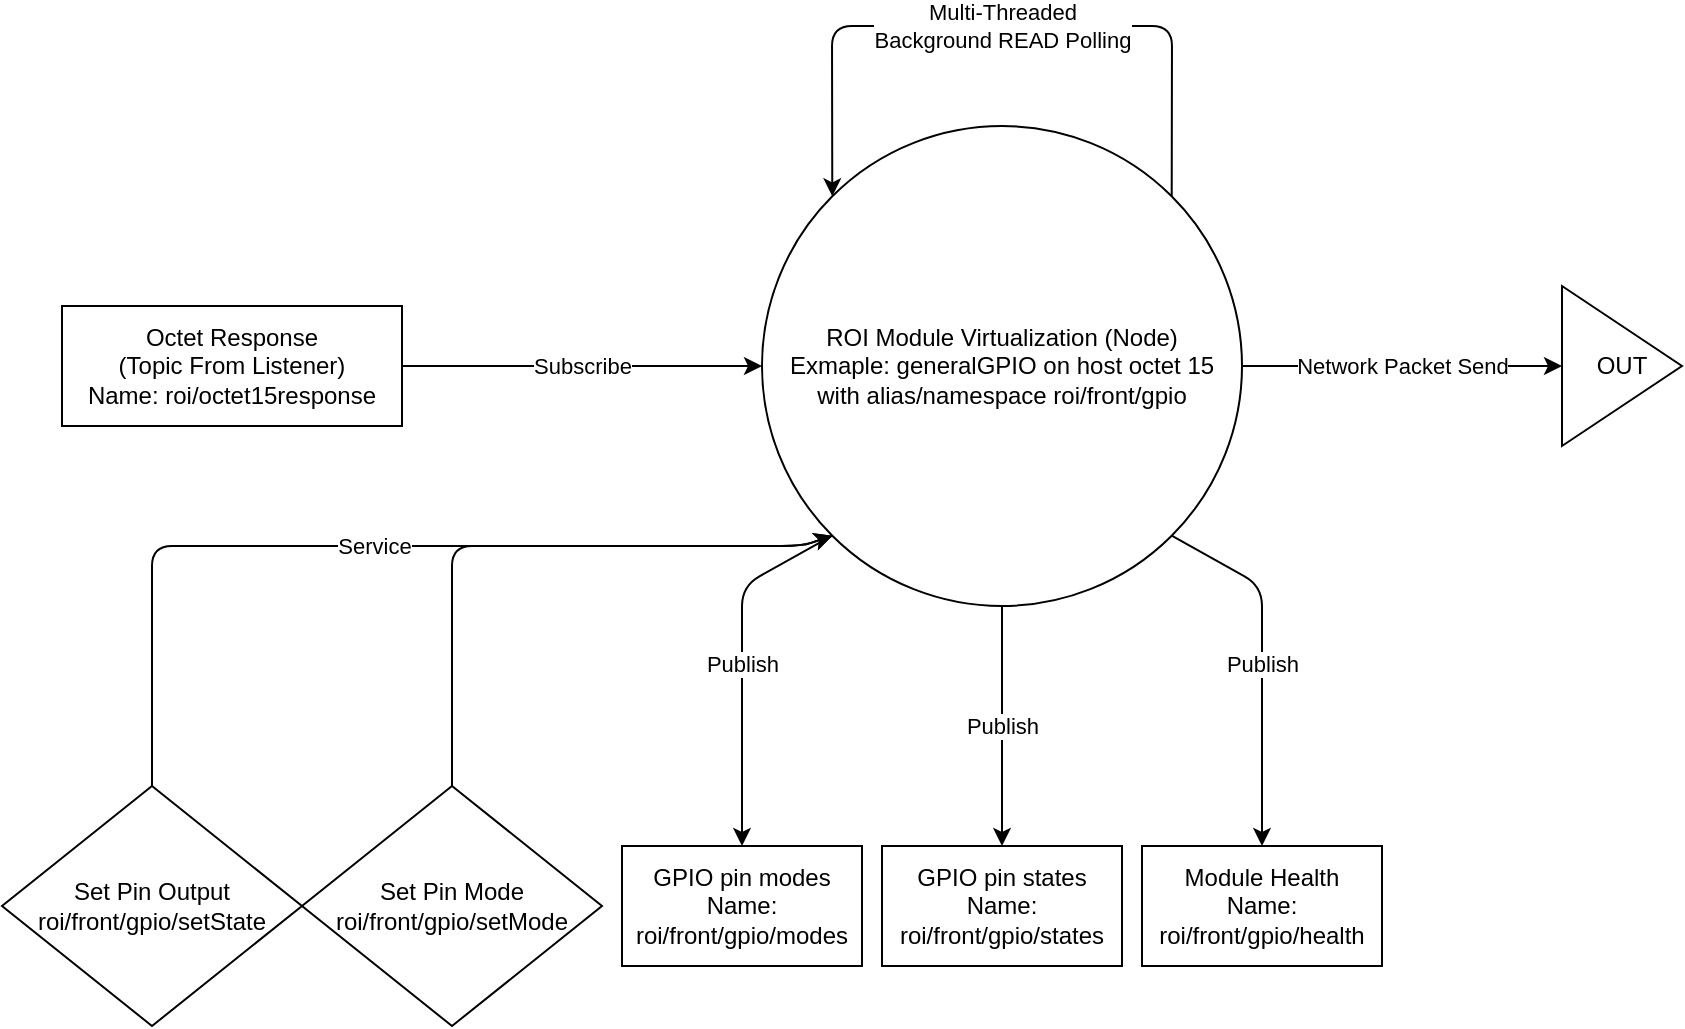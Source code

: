<mxfile>
    <diagram id="IXwkxLeRtxxvtkipXYIu" name="Page-1">
        <mxGraphModel dx="2020" dy="787" grid="1" gridSize="10" guides="1" tooltips="1" connect="1" arrows="1" fold="1" page="1" pageScale="1" pageWidth="850" pageHeight="1100" math="0" shadow="0">
            <root>
                <mxCell id="0"/>
                <mxCell id="1" parent="0"/>
                <mxCell id="8" value="Publish" style="edgeStyle=none;html=1;exitX=0;exitY=1;exitDx=0;exitDy=0;entryX=0.5;entryY=0;entryDx=0;entryDy=0;" edge="1" parent="1" source="2" target="5">
                    <mxGeometry relative="1" as="geometry">
                        <Array as="points">
                            <mxPoint x="350" y="430"/>
                        </Array>
                    </mxGeometry>
                </mxCell>
                <mxCell id="9" value="Publish" style="edgeStyle=none;html=1;exitX=0.5;exitY=1;exitDx=0;exitDy=0;entryX=0.5;entryY=0;entryDx=0;entryDy=0;" edge="1" parent="1" source="2" target="6">
                    <mxGeometry relative="1" as="geometry">
                        <Array as="points">
                            <mxPoint x="480" y="480"/>
                        </Array>
                    </mxGeometry>
                </mxCell>
                <mxCell id="10" value="Publish" style="edgeStyle=none;html=1;exitX=1;exitY=1;exitDx=0;exitDy=0;entryX=0.5;entryY=0;entryDx=0;entryDy=0;" edge="1" parent="1" source="2" target="7">
                    <mxGeometry relative="1" as="geometry">
                        <Array as="points">
                            <mxPoint x="610" y="430"/>
                        </Array>
                    </mxGeometry>
                </mxCell>
                <mxCell id="12" value="Network Packet Send" style="edgeStyle=none;html=1;exitX=1;exitY=0.5;exitDx=0;exitDy=0;entryX=0;entryY=0.5;entryDx=0;entryDy=0;" edge="1" parent="1" source="2" target="11">
                    <mxGeometry relative="1" as="geometry"/>
                </mxCell>
                <mxCell id="2" value="ROI Module Virtualization (Node)&lt;br&gt;Exmaple: generalGPIO on host octet 15&lt;br&gt;with alias/namespace roi/front/gpio" style="ellipse;whiteSpace=wrap;html=1;aspect=fixed;" vertex="1" parent="1">
                    <mxGeometry x="360" y="200" width="240" height="240" as="geometry"/>
                </mxCell>
                <mxCell id="4" value="Subscribe" style="edgeStyle=none;html=1;exitX=1;exitY=0.5;exitDx=0;exitDy=0;entryX=0;entryY=0.5;entryDx=0;entryDy=0;" edge="1" parent="1" source="3" target="2">
                    <mxGeometry relative="1" as="geometry"/>
                </mxCell>
                <mxCell id="3" value="Octet Response&lt;br&gt;(Topic From Listener)&lt;br&gt;Name: roi/octet15response" style="rounded=0;whiteSpace=wrap;html=1;" vertex="1" parent="1">
                    <mxGeometry x="10" y="290" width="170" height="60" as="geometry"/>
                </mxCell>
                <mxCell id="5" value="GPIO pin modes&lt;br&gt;Name: roi/front/gpio/modes" style="rounded=0;whiteSpace=wrap;html=1;" vertex="1" parent="1">
                    <mxGeometry x="290" y="560" width="120" height="60" as="geometry"/>
                </mxCell>
                <mxCell id="6" value="GPIO pin states&lt;br&gt;Name: roi/front/gpio/states" style="rounded=0;whiteSpace=wrap;html=1;" vertex="1" parent="1">
                    <mxGeometry x="420" y="560" width="120" height="60" as="geometry"/>
                </mxCell>
                <mxCell id="7" value="Module Health&lt;br&gt;Name:&lt;br&gt;roi/front/gpio/health" style="rounded=0;whiteSpace=wrap;html=1;" vertex="1" parent="1">
                    <mxGeometry x="550" y="560" width="120" height="60" as="geometry"/>
                </mxCell>
                <mxCell id="11" value="OUT" style="triangle;whiteSpace=wrap;html=1;" vertex="1" parent="1">
                    <mxGeometry x="760" y="280" width="60" height="80" as="geometry"/>
                </mxCell>
                <mxCell id="13" value="Multi-Threaded &lt;br&gt;Background READ Polling" style="edgeStyle=none;html=1;exitX=1;exitY=0;exitDx=0;exitDy=0;entryX=0;entryY=0;entryDx=0;entryDy=0;" edge="1" parent="1" source="2" target="2">
                    <mxGeometry relative="1" as="geometry">
                        <Array as="points">
                            <mxPoint x="565" y="150"/>
                            <mxPoint x="395" y="150"/>
                        </Array>
                    </mxGeometry>
                </mxCell>
                <mxCell id="16" style="edgeStyle=none;html=1;exitX=0.5;exitY=0;exitDx=0;exitDy=0;entryX=0;entryY=1;entryDx=0;entryDy=0;" edge="1" parent="1" source="14" target="2">
                    <mxGeometry relative="1" as="geometry">
                        <Array as="points">
                            <mxPoint x="205" y="410"/>
                            <mxPoint x="380" y="410"/>
                        </Array>
                    </mxGeometry>
                </mxCell>
                <mxCell id="14" value="Set Pin Mode&lt;br&gt;roi/front/gpio/setMode" style="rhombus;whiteSpace=wrap;html=1;" vertex="1" parent="1">
                    <mxGeometry x="130" y="530" width="150" height="120" as="geometry"/>
                </mxCell>
                <mxCell id="17" value="Service" style="edgeStyle=none;html=1;exitX=0.5;exitY=0;exitDx=0;exitDy=0;entryX=0;entryY=1;entryDx=0;entryDy=0;" edge="1" parent="1" source="15" target="2">
                    <mxGeometry relative="1" as="geometry">
                        <Array as="points">
                            <mxPoint x="55" y="410"/>
                            <mxPoint x="380" y="410"/>
                        </Array>
                    </mxGeometry>
                </mxCell>
                <mxCell id="15" value="Set Pin Output&lt;br&gt;roi/front/gpio/setState" style="rhombus;whiteSpace=wrap;html=1;" vertex="1" parent="1">
                    <mxGeometry x="-20" y="530" width="150" height="120" as="geometry"/>
                </mxCell>
            </root>
        </mxGraphModel>
    </diagram>
</mxfile>